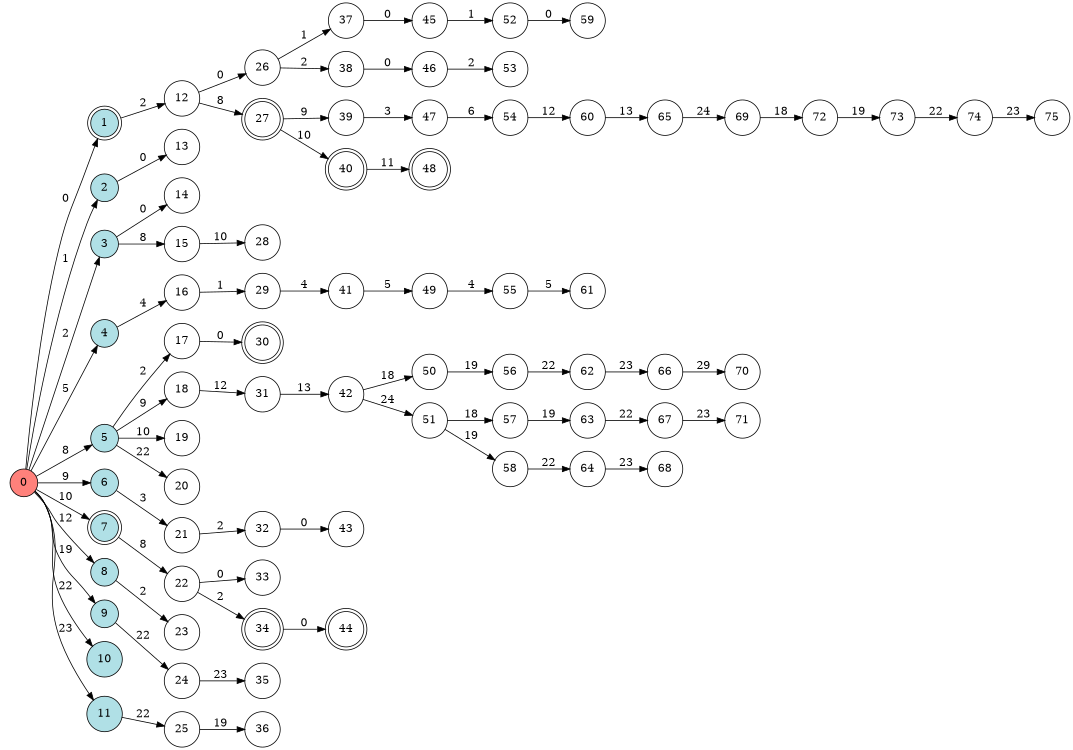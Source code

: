 digraph APTA {
__start0 [label="" shape="none"];

rankdir=LR;
size="8,5";

s0 [style="filled", color="black", fillcolor="#ff817b" shape="circle", label="0"];
s1 [style="rounded,filled", color="black", fillcolor="powderblue" shape="doublecircle", label="1"];
s2 [style="filled", color="black", fillcolor="powderblue" shape="circle", label="2"];
s3 [style="filled", color="black", fillcolor="powderblue" shape="circle", label="3"];
s4 [style="filled", color="black", fillcolor="powderblue" shape="circle", label="4"];
s5 [style="filled", color="black", fillcolor="powderblue" shape="circle", label="5"];
s6 [style="filled", color="black", fillcolor="powderblue" shape="circle", label="6"];
s7 [style="rounded,filled", color="black", fillcolor="powderblue" shape="doublecircle", label="7"];
s8 [style="filled", color="black", fillcolor="powderblue" shape="circle", label="8"];
s9 [style="filled", color="black", fillcolor="powderblue" shape="circle", label="9"];
s10 [style="filled", color="black", fillcolor="powderblue" shape="circle", label="10"];
s11 [style="filled", color="black", fillcolor="powderblue" shape="circle", label="11"];
s12 [style="filled", color="black", fillcolor="white" shape="circle", label="12"];
s13 [style="filled", color="black", fillcolor="white" shape="circle", label="13"];
s14 [style="filled", color="black", fillcolor="white" shape="circle", label="14"];
s15 [style="filled", color="black", fillcolor="white" shape="circle", label="15"];
s16 [style="filled", color="black", fillcolor="white" shape="circle", label="16"];
s17 [style="filled", color="black", fillcolor="white" shape="circle", label="17"];
s18 [style="filled", color="black", fillcolor="white" shape="circle", label="18"];
s19 [style="filled", color="black", fillcolor="white" shape="circle", label="19"];
s20 [style="filled", color="black", fillcolor="white" shape="circle", label="20"];
s21 [style="filled", color="black", fillcolor="white" shape="circle", label="21"];
s22 [style="filled", color="black", fillcolor="white" shape="circle", label="22"];
s23 [style="filled", color="black", fillcolor="white" shape="circle", label="23"];
s24 [style="filled", color="black", fillcolor="white" shape="circle", label="24"];
s25 [style="filled", color="black", fillcolor="white" shape="circle", label="25"];
s26 [style="filled", color="black", fillcolor="white" shape="circle", label="26"];
s27 [style="rounded,filled", color="black", fillcolor="white" shape="doublecircle", label="27"];
s28 [style="filled", color="black", fillcolor="white" shape="circle", label="28"];
s29 [style="filled", color="black", fillcolor="white" shape="circle", label="29"];
s30 [style="rounded,filled", color="black", fillcolor="white" shape="doublecircle", label="30"];
s31 [style="filled", color="black", fillcolor="white" shape="circle", label="31"];
s32 [style="filled", color="black", fillcolor="white" shape="circle", label="32"];
s33 [style="filled", color="black", fillcolor="white" shape="circle", label="33"];
s34 [style="rounded,filled", color="black", fillcolor="white" shape="doublecircle", label="34"];
s35 [style="filled", color="black", fillcolor="white" shape="circle", label="35"];
s36 [style="filled", color="black", fillcolor="white" shape="circle", label="36"];
s37 [style="filled", color="black", fillcolor="white" shape="circle", label="37"];
s38 [style="filled", color="black", fillcolor="white" shape="circle", label="38"];
s39 [style="filled", color="black", fillcolor="white" shape="circle", label="39"];
s40 [style="rounded,filled", color="black", fillcolor="white" shape="doublecircle", label="40"];
s41 [style="filled", color="black", fillcolor="white" shape="circle", label="41"];
s42 [style="filled", color="black", fillcolor="white" shape="circle", label="42"];
s43 [style="filled", color="black", fillcolor="white" shape="circle", label="43"];
s44 [style="rounded,filled", color="black", fillcolor="white" shape="doublecircle", label="44"];
s45 [style="filled", color="black", fillcolor="white" shape="circle", label="45"];
s46 [style="filled", color="black", fillcolor="white" shape="circle", label="46"];
s47 [style="filled", color="black", fillcolor="white" shape="circle", label="47"];
s48 [style="rounded,filled", color="black", fillcolor="white" shape="doublecircle", label="48"];
s49 [style="filled", color="black", fillcolor="white" shape="circle", label="49"];
s50 [style="filled", color="black", fillcolor="white" shape="circle", label="50"];
s51 [style="filled", color="black", fillcolor="white" shape="circle", label="51"];
s52 [style="filled", color="black", fillcolor="white" shape="circle", label="52"];
s53 [style="filled", color="black", fillcolor="white" shape="circle", label="53"];
s54 [style="filled", color="black", fillcolor="white" shape="circle", label="54"];
s55 [style="filled", color="black", fillcolor="white" shape="circle", label="55"];
s56 [style="filled", color="black", fillcolor="white" shape="circle", label="56"];
s57 [style="filled", color="black", fillcolor="white" shape="circle", label="57"];
s58 [style="filled", color="black", fillcolor="white" shape="circle", label="58"];
s59 [style="filled", color="black", fillcolor="white" shape="circle", label="59"];
s60 [style="filled", color="black", fillcolor="white" shape="circle", label="60"];
s61 [style="filled", color="black", fillcolor="white" shape="circle", label="61"];
s62 [style="filled", color="black", fillcolor="white" shape="circle", label="62"];
s63 [style="filled", color="black", fillcolor="white" shape="circle", label="63"];
s64 [style="filled", color="black", fillcolor="white" shape="circle", label="64"];
s65 [style="filled", color="black", fillcolor="white" shape="circle", label="65"];
s66 [style="filled", color="black", fillcolor="white" shape="circle", label="66"];
s67 [style="filled", color="black", fillcolor="white" shape="circle", label="67"];
s68 [style="filled", color="black", fillcolor="white" shape="circle", label="68"];
s69 [style="filled", color="black", fillcolor="white" shape="circle", label="69"];
s70 [style="filled", color="black", fillcolor="white" shape="circle", label="70"];
s71 [style="filled", color="black", fillcolor="white" shape="circle", label="71"];
s72 [style="filled", color="black", fillcolor="white" shape="circle", label="72"];
s73 [style="filled", color="black", fillcolor="white" shape="circle", label="73"];
s74 [style="filled", color="black", fillcolor="white" shape="circle", label="74"];
s75 [style="filled", color="black", fillcolor="white" shape="circle", label="75"];
s0 -> s1 [label="0"];
s0 -> s2 [label="1"];
s0 -> s3 [label="2"];
s0 -> s4 [label="5"];
s0 -> s5 [label="8"];
s0 -> s6 [label="9"];
s0 -> s7 [label="10"];
s0 -> s8 [label="12"];
s0 -> s9 [label="19"];
s0 -> s10 [label="22"];
s0 -> s11 [label="23"];
s1 -> s12 [label="2"];
s2 -> s13 [label="0"];
s3 -> s14 [label="0"];
s3 -> s15 [label="8"];
s4 -> s16 [label="4"];
s5 -> s17 [label="2"];
s5 -> s18 [label="9"];
s5 -> s19 [label="10"];
s5 -> s20 [label="22"];
s6 -> s21 [label="3"];
s7 -> s22 [label="8"];
s8 -> s23 [label="2"];
s9 -> s24 [label="22"];
s11 -> s25 [label="22"];
s12 -> s26 [label="0"];
s12 -> s27 [label="8"];
s15 -> s28 [label="10"];
s16 -> s29 [label="1"];
s17 -> s30 [label="0"];
s18 -> s31 [label="12"];
s21 -> s32 [label="2"];
s22 -> s33 [label="0"];
s22 -> s34 [label="2"];
s24 -> s35 [label="23"];
s25 -> s36 [label="19"];
s26 -> s37 [label="1"];
s26 -> s38 [label="2"];
s27 -> s39 [label="9"];
s27 -> s40 [label="10"];
s29 -> s41 [label="4"];
s31 -> s42 [label="13"];
s32 -> s43 [label="0"];
s34 -> s44 [label="0"];
s37 -> s45 [label="0"];
s38 -> s46 [label="0"];
s39 -> s47 [label="3"];
s40 -> s48 [label="11"];
s41 -> s49 [label="5"];
s42 -> s50 [label="18"];
s42 -> s51 [label="24"];
s45 -> s52 [label="1"];
s46 -> s53 [label="2"];
s47 -> s54 [label="6"];
s49 -> s55 [label="4"];
s50 -> s56 [label="19"];
s51 -> s57 [label="18"];
s51 -> s58 [label="19"];
s52 -> s59 [label="0"];
s54 -> s60 [label="12"];
s55 -> s61 [label="5"];
s56 -> s62 [label="22"];
s57 -> s63 [label="19"];
s58 -> s64 [label="22"];
s60 -> s65 [label="13"];
s62 -> s66 [label="23"];
s63 -> s67 [label="22"];
s64 -> s68 [label="23"];
s65 -> s69 [label="24"];
s66 -> s70 [label="29"];
s67 -> s71 [label="23"];
s69 -> s72 [label="18"];
s72 -> s73 [label="19"];
s73 -> s74 [label="22"];
s74 -> s75 [label="23"];

}